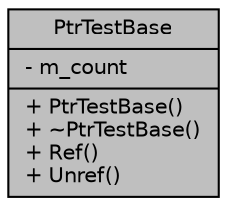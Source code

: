 digraph "PtrTestBase"
{
  edge [fontname="Helvetica",fontsize="10",labelfontname="Helvetica",labelfontsize="10"];
  node [fontname="Helvetica",fontsize="10",shape=record];
  Node1 [label="{PtrTestBase\n|- m_count\l|+ PtrTestBase()\l+ ~PtrTestBase()\l+ Ref()\l+ Unref()\l}",height=0.2,width=0.4,color="black", fillcolor="grey75", style="filled", fontcolor="black"];
}
